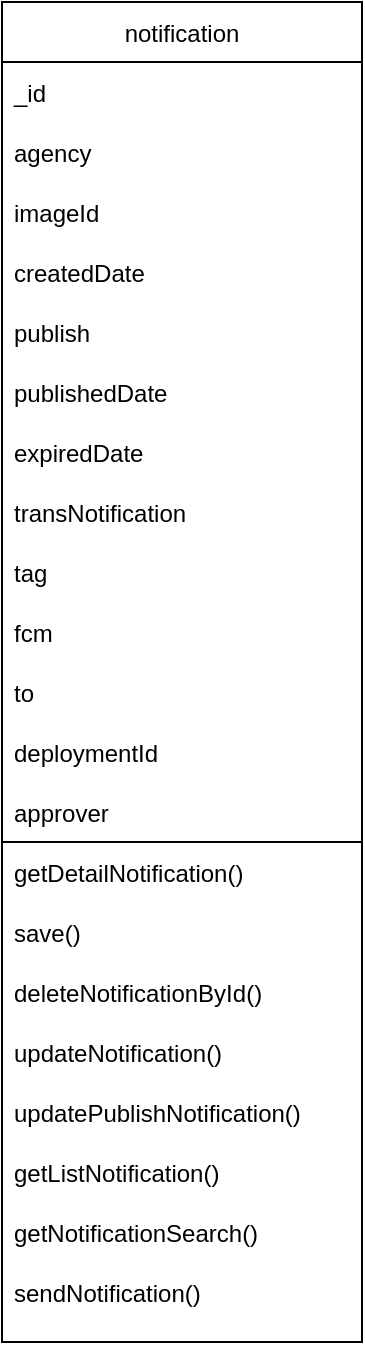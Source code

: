 <mxfile version="15.7.3" type="github">
  <diagram id="bWFmqHZvlSGpyzjrzpkk" name="Trang-1">
    <mxGraphModel dx="1108" dy="614" grid="0" gridSize="10" guides="1" tooltips="1" connect="1" arrows="1" fold="1" page="1" pageScale="1" pageWidth="4681" pageHeight="3300" math="0" shadow="0">
      <root>
        <mxCell id="0" />
        <mxCell id="1" parent="0" />
        <mxCell id="roPSvNyM8vkanki5oD6m-3" value="notification" style="swimlane;fontStyle=0;childLayout=stackLayout;horizontal=1;startSize=30;horizontalStack=0;resizeParent=1;resizeParentMax=0;resizeLast=0;collapsible=1;marginBottom=0;" vertex="1" parent="1">
          <mxGeometry x="370" y="210" width="180" height="420" as="geometry" />
        </mxCell>
        <mxCell id="roPSvNyM8vkanki5oD6m-4" value="_id" style="text;strokeColor=none;fillColor=none;align=left;verticalAlign=middle;spacingLeft=4;spacingRight=4;overflow=hidden;points=[[0,0.5],[1,0.5]];portConstraint=eastwest;rotatable=0;" vertex="1" parent="roPSvNyM8vkanki5oD6m-3">
          <mxGeometry y="30" width="180" height="30" as="geometry" />
        </mxCell>
        <mxCell id="roPSvNyM8vkanki5oD6m-5" value="agency" style="text;strokeColor=none;fillColor=none;align=left;verticalAlign=middle;spacingLeft=4;spacingRight=4;overflow=hidden;points=[[0,0.5],[1,0.5]];portConstraint=eastwest;rotatable=0;" vertex="1" parent="roPSvNyM8vkanki5oD6m-3">
          <mxGeometry y="60" width="180" height="30" as="geometry" />
        </mxCell>
        <mxCell id="roPSvNyM8vkanki5oD6m-6" value="imageId" style="text;strokeColor=none;fillColor=none;align=left;verticalAlign=middle;spacingLeft=4;spacingRight=4;overflow=hidden;points=[[0,0.5],[1,0.5]];portConstraint=eastwest;rotatable=0;" vertex="1" parent="roPSvNyM8vkanki5oD6m-3">
          <mxGeometry y="90" width="180" height="30" as="geometry" />
        </mxCell>
        <mxCell id="roPSvNyM8vkanki5oD6m-10" value="createdDate" style="text;strokeColor=none;fillColor=none;align=left;verticalAlign=middle;spacingLeft=4;spacingRight=4;overflow=hidden;points=[[0,0.5],[1,0.5]];portConstraint=eastwest;rotatable=0;" vertex="1" parent="roPSvNyM8vkanki5oD6m-3">
          <mxGeometry y="120" width="180" height="30" as="geometry" />
        </mxCell>
        <mxCell id="roPSvNyM8vkanki5oD6m-11" value="publish" style="text;strokeColor=none;fillColor=none;align=left;verticalAlign=middle;spacingLeft=4;spacingRight=4;overflow=hidden;points=[[0,0.5],[1,0.5]];portConstraint=eastwest;rotatable=0;" vertex="1" parent="roPSvNyM8vkanki5oD6m-3">
          <mxGeometry y="150" width="180" height="30" as="geometry" />
        </mxCell>
        <mxCell id="roPSvNyM8vkanki5oD6m-13" value="publishedDate" style="text;strokeColor=none;fillColor=none;align=left;verticalAlign=middle;spacingLeft=4;spacingRight=4;overflow=hidden;points=[[0,0.5],[1,0.5]];portConstraint=eastwest;rotatable=0;" vertex="1" parent="roPSvNyM8vkanki5oD6m-3">
          <mxGeometry y="180" width="180" height="30" as="geometry" />
        </mxCell>
        <mxCell id="roPSvNyM8vkanki5oD6m-14" value="expiredDate" style="text;strokeColor=none;fillColor=none;align=left;verticalAlign=middle;spacingLeft=4;spacingRight=4;overflow=hidden;points=[[0,0.5],[1,0.5]];portConstraint=eastwest;rotatable=0;" vertex="1" parent="roPSvNyM8vkanki5oD6m-3">
          <mxGeometry y="210" width="180" height="30" as="geometry" />
        </mxCell>
        <mxCell id="roPSvNyM8vkanki5oD6m-16" value="transNotification" style="text;strokeColor=none;fillColor=none;align=left;verticalAlign=middle;spacingLeft=4;spacingRight=4;overflow=hidden;points=[[0,0.5],[1,0.5]];portConstraint=eastwest;rotatable=0;" vertex="1" parent="roPSvNyM8vkanki5oD6m-3">
          <mxGeometry y="240" width="180" height="30" as="geometry" />
        </mxCell>
        <mxCell id="roPSvNyM8vkanki5oD6m-17" value="tag" style="text;strokeColor=none;fillColor=none;align=left;verticalAlign=middle;spacingLeft=4;spacingRight=4;overflow=hidden;points=[[0,0.5],[1,0.5]];portConstraint=eastwest;rotatable=0;" vertex="1" parent="roPSvNyM8vkanki5oD6m-3">
          <mxGeometry y="270" width="180" height="30" as="geometry" />
        </mxCell>
        <mxCell id="roPSvNyM8vkanki5oD6m-18" value="fcm" style="text;strokeColor=none;fillColor=none;align=left;verticalAlign=middle;spacingLeft=4;spacingRight=4;overflow=hidden;points=[[0,0.5],[1,0.5]];portConstraint=eastwest;rotatable=0;" vertex="1" parent="roPSvNyM8vkanki5oD6m-3">
          <mxGeometry y="300" width="180" height="30" as="geometry" />
        </mxCell>
        <mxCell id="roPSvNyM8vkanki5oD6m-15" value="to" style="text;strokeColor=none;fillColor=none;align=left;verticalAlign=middle;spacingLeft=4;spacingRight=4;overflow=hidden;points=[[0,0.5],[1,0.5]];portConstraint=eastwest;rotatable=0;" vertex="1" parent="roPSvNyM8vkanki5oD6m-3">
          <mxGeometry y="330" width="180" height="30" as="geometry" />
        </mxCell>
        <mxCell id="roPSvNyM8vkanki5oD6m-12" value="deploymentId" style="text;strokeColor=none;fillColor=none;align=left;verticalAlign=middle;spacingLeft=4;spacingRight=4;overflow=hidden;points=[[0,0.5],[1,0.5]];portConstraint=eastwest;rotatable=0;" vertex="1" parent="roPSvNyM8vkanki5oD6m-3">
          <mxGeometry y="360" width="180" height="30" as="geometry" />
        </mxCell>
        <mxCell id="roPSvNyM8vkanki5oD6m-9" value="approver" style="text;strokeColor=none;fillColor=none;align=left;verticalAlign=middle;spacingLeft=4;spacingRight=4;overflow=hidden;points=[[0,0.5],[1,0.5]];portConstraint=eastwest;rotatable=0;" vertex="1" parent="roPSvNyM8vkanki5oD6m-3">
          <mxGeometry y="390" width="180" height="30" as="geometry" />
        </mxCell>
        <mxCell id="roPSvNyM8vkanki5oD6m-22" value="" style="swimlane;startSize=0;" vertex="1" parent="1">
          <mxGeometry x="370" y="630" width="180" height="250" as="geometry" />
        </mxCell>
        <mxCell id="roPSvNyM8vkanki5oD6m-20" value="getDetailNotification()" style="text;strokeColor=none;fillColor=none;align=left;verticalAlign=middle;spacingLeft=4;spacingRight=4;overflow=hidden;points=[[0,0.5],[1,0.5]];portConstraint=eastwest;rotatable=0;" vertex="1" parent="roPSvNyM8vkanki5oD6m-22">
          <mxGeometry width="140" height="30" as="geometry" />
        </mxCell>
        <mxCell id="roPSvNyM8vkanki5oD6m-23" value="save()" style="text;strokeColor=none;fillColor=none;align=left;verticalAlign=middle;spacingLeft=4;spacingRight=4;overflow=hidden;points=[[0,0.5],[1,0.5]];portConstraint=eastwest;rotatable=0;" vertex="1" parent="roPSvNyM8vkanki5oD6m-22">
          <mxGeometry y="30" width="140" height="30" as="geometry" />
        </mxCell>
        <mxCell id="roPSvNyM8vkanki5oD6m-24" value="deleteNotificationById()" style="text;strokeColor=none;fillColor=none;align=left;verticalAlign=middle;spacingLeft=4;spacingRight=4;overflow=hidden;points=[[0,0.5],[1,0.5]];portConstraint=eastwest;rotatable=0;" vertex="1" parent="roPSvNyM8vkanki5oD6m-22">
          <mxGeometry y="60" width="140" height="30" as="geometry" />
        </mxCell>
        <mxCell id="roPSvNyM8vkanki5oD6m-25" value="updateNotification()" style="text;strokeColor=none;fillColor=none;align=left;verticalAlign=middle;spacingLeft=4;spacingRight=4;overflow=hidden;points=[[0,0.5],[1,0.5]];portConstraint=eastwest;rotatable=0;" vertex="1" parent="roPSvNyM8vkanki5oD6m-22">
          <mxGeometry y="90" width="140" height="30" as="geometry" />
        </mxCell>
        <mxCell id="roPSvNyM8vkanki5oD6m-29" value="getListNotification()" style="text;strokeColor=none;fillColor=none;align=left;verticalAlign=middle;spacingLeft=4;spacingRight=4;overflow=hidden;points=[[0,0.5],[1,0.5]];portConstraint=eastwest;rotatable=0;" vertex="1" parent="roPSvNyM8vkanki5oD6m-22">
          <mxGeometry y="150" width="140" height="30" as="geometry" />
        </mxCell>
        <mxCell id="roPSvNyM8vkanki5oD6m-30" value="getNotificationSearch()" style="text;strokeColor=none;fillColor=none;align=left;verticalAlign=middle;spacingLeft=4;spacingRight=4;overflow=hidden;points=[[0,0.5],[1,0.5]];portConstraint=eastwest;rotatable=0;" vertex="1" parent="roPSvNyM8vkanki5oD6m-22">
          <mxGeometry y="180" width="180" height="30" as="geometry" />
        </mxCell>
        <mxCell id="roPSvNyM8vkanki5oD6m-31" value="sendNotification()" style="text;strokeColor=none;fillColor=none;align=left;verticalAlign=middle;spacingLeft=4;spacingRight=4;overflow=hidden;points=[[0,0.5],[1,0.5]];portConstraint=eastwest;rotatable=0;" vertex="1" parent="roPSvNyM8vkanki5oD6m-22">
          <mxGeometry y="210" width="180" height="30" as="geometry" />
        </mxCell>
        <mxCell id="roPSvNyM8vkanki5oD6m-26" value="updatePublishNotification()" style="text;strokeColor=none;fillColor=none;align=left;verticalAlign=middle;spacingLeft=4;spacingRight=4;overflow=hidden;points=[[0,0.5],[1,0.5]];portConstraint=eastwest;rotatable=0;" vertex="1" parent="1">
          <mxGeometry x="370" y="750" width="180" height="30" as="geometry" />
        </mxCell>
      </root>
    </mxGraphModel>
  </diagram>
</mxfile>
